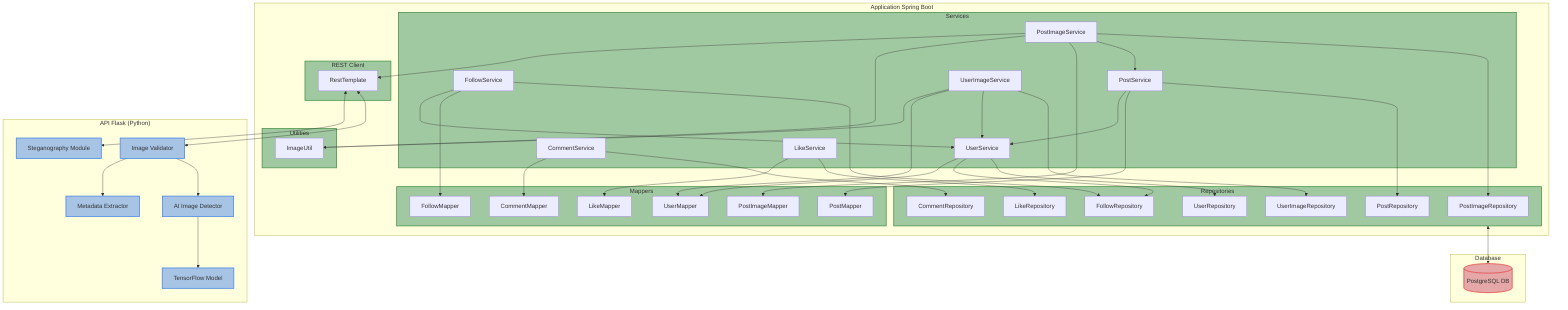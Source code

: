 flowchart TB
    subgraph Spring["Application Spring Boot"]
        direction TB
        subgraph Services["Services"]
            PostImageService
            UserService
            CommentService
            LikeService
            FollowService
            PostService
            UserImageService
        end
        
        subgraph Repositories["Repositories"]
            PostImageRepo["PostImageRepository"]
            UserRepo["UserRepository"]
            CommentRepo["CommentRepository"]
            LikeRepo["LikeRepository"]
            FollowRepo["FollowRepository"]
            PostRepo["PostRepository"]
            UserImageRepo["UserImageRepository"]
        end
        
        subgraph Mappers["Mappers"]
            PostImageMapper
            UserMapper
            CommentMapper
            LikeMapper
            FollowMapper
            PostMapper
        end
        
        subgraph Utils["Utilities"]
            ImageUtil
        end
        
        subgraph RestClient["REST Client"]
            RestTemplate
        end
    end
    
    subgraph Flask["API Flask (Python)"]
        direction TB
        ImageValidator["Image Validator"]
        AIDetector["AI Image Detector"]
        SteganoModule["Steganography Module"]
        MetadataExtractor["Metadata Extractor"]
        TensorflowModel["TensorFlow Model"]
    end
    
    subgraph DB["Database"]
        PostgreSQL[(PostgreSQL DB)]
    end
    
    %% Internal connections
    PostImageService --> PostImageRepo
    PostImageService --> PostService
    PostImageService --> PostImageMapper
    PostImageService --> ImageUtil
    PostImageService --> RestTemplate
    
    UserService --> UserRepo
    UserService --> FollowRepo
    UserService --> UserMapper
    
    CommentService --> CommentRepo
    CommentService --> CommentMapper
    
    LikeService --> LikeRepo
    LikeService --> LikeMapper
    
    FollowService --> FollowRepo
    FollowService --> FollowMapper
    FollowService --> UserService
    
    PostService --> PostRepo
    PostService --> PostMapper
    PostService --> UserService
    
    UserImageService --> UserImageRepo
    UserImageService --> UserService
    UserImageService --> UserMapper
    UserImageService --> ImageUtil
    
    %% Database connections
    Repositories <--> PostgreSQL
    
    %% Flask API connections
    RestTemplate <--> ImageValidator
    RestTemplate <--> SteganoModule
    
    ImageValidator --> AIDetector
    ImageValidator --> MetadataExtractor
    AIDetector --> TensorflowModel
    
    %% Legend/Description
    classDef springComponent fill:#a1c9a1,stroke:#489148,stroke-width:2px
    classDef flaskComponent fill:#a7c4e5,stroke:#4885e5,stroke-width:2px
    classDef database fill:#e5a7a7,stroke:#e54848,stroke-width:2px
    
    class Services,Repositories,Mappers,Utils,RestClient springComponent
    class ImageValidator,AIDetector,SteganoModule,MetadataExtractor,TensorflowModel flaskComponent
    class PostgreSQL database